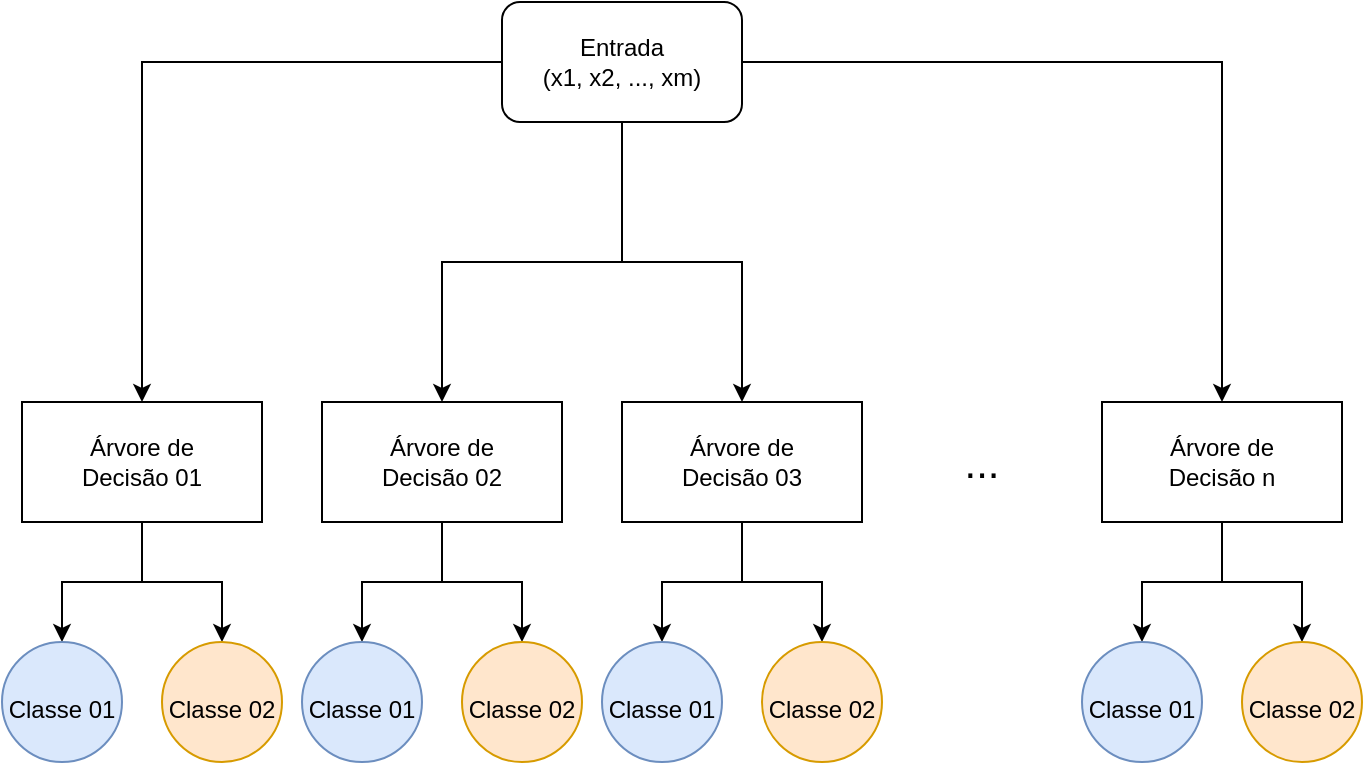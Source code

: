 <mxfile version="20.5.3" type="device"><diagram id="iDSCq0gou0zaL1fuEXXC" name="Página-1"><mxGraphModel dx="1038" dy="521" grid="1" gridSize="10" guides="1" tooltips="1" connect="1" arrows="1" fold="1" page="1" pageScale="1" pageWidth="827" pageHeight="1169" math="0" shadow="0"><root><mxCell id="0"/><mxCell id="1" parent="0"/><mxCell id="_y2kD-u_mSiAJZpyZ85h-23" style="edgeStyle=orthogonalEdgeStyle;rounded=0;orthogonalLoop=1;jettySize=auto;html=1;fontSize=12;" edge="1" parent="1" source="_y2kD-u_mSiAJZpyZ85h-1" target="_y2kD-u_mSiAJZpyZ85h-15"><mxGeometry relative="1" as="geometry"/></mxCell><mxCell id="_y2kD-u_mSiAJZpyZ85h-24" style="edgeStyle=orthogonalEdgeStyle;rounded=0;orthogonalLoop=1;jettySize=auto;html=1;fontSize=12;" edge="1" parent="1" source="_y2kD-u_mSiAJZpyZ85h-1" target="_y2kD-u_mSiAJZpyZ85h-16"><mxGeometry relative="1" as="geometry"/></mxCell><mxCell id="_y2kD-u_mSiAJZpyZ85h-1" value="Árvore de&lt;br&gt;Decisão 02" style="rounded=0;whiteSpace=wrap;html=1;" vertex="1" parent="1"><mxGeometry x="280" y="610" width="120" height="60" as="geometry"/></mxCell><mxCell id="_y2kD-u_mSiAJZpyZ85h-21" style="edgeStyle=orthogonalEdgeStyle;rounded=0;orthogonalLoop=1;jettySize=auto;html=1;fontSize=12;" edge="1" parent="1" source="_y2kD-u_mSiAJZpyZ85h-2" target="_y2kD-u_mSiAJZpyZ85h-13"><mxGeometry relative="1" as="geometry"/></mxCell><mxCell id="_y2kD-u_mSiAJZpyZ85h-22" style="edgeStyle=orthogonalEdgeStyle;rounded=0;orthogonalLoop=1;jettySize=auto;html=1;fontSize=12;" edge="1" parent="1" source="_y2kD-u_mSiAJZpyZ85h-2" target="_y2kD-u_mSiAJZpyZ85h-14"><mxGeometry relative="1" as="geometry"/></mxCell><mxCell id="_y2kD-u_mSiAJZpyZ85h-2" value="Árvore de &lt;br&gt;Decisão 01" style="rounded=0;whiteSpace=wrap;html=1;" vertex="1" parent="1"><mxGeometry x="130" y="610" width="120" height="60" as="geometry"/></mxCell><mxCell id="_y2kD-u_mSiAJZpyZ85h-25" style="edgeStyle=orthogonalEdgeStyle;rounded=0;orthogonalLoop=1;jettySize=auto;html=1;fontSize=12;" edge="1" parent="1" source="_y2kD-u_mSiAJZpyZ85h-3" target="_y2kD-u_mSiAJZpyZ85h-17"><mxGeometry relative="1" as="geometry"/></mxCell><mxCell id="_y2kD-u_mSiAJZpyZ85h-26" style="edgeStyle=orthogonalEdgeStyle;rounded=0;orthogonalLoop=1;jettySize=auto;html=1;fontSize=12;" edge="1" parent="1" source="_y2kD-u_mSiAJZpyZ85h-3" target="_y2kD-u_mSiAJZpyZ85h-18"><mxGeometry relative="1" as="geometry"/></mxCell><mxCell id="_y2kD-u_mSiAJZpyZ85h-3" value="Árvore de&lt;br&gt;Decisão 03" style="rounded=0;whiteSpace=wrap;html=1;" vertex="1" parent="1"><mxGeometry x="430" y="610" width="120" height="60" as="geometry"/></mxCell><mxCell id="_y2kD-u_mSiAJZpyZ85h-27" style="edgeStyle=orthogonalEdgeStyle;rounded=0;orthogonalLoop=1;jettySize=auto;html=1;entryX=0.5;entryY=0;entryDx=0;entryDy=0;fontSize=12;" edge="1" parent="1" source="_y2kD-u_mSiAJZpyZ85h-4" target="_y2kD-u_mSiAJZpyZ85h-19"><mxGeometry relative="1" as="geometry"/></mxCell><mxCell id="_y2kD-u_mSiAJZpyZ85h-28" style="edgeStyle=orthogonalEdgeStyle;rounded=0;orthogonalLoop=1;jettySize=auto;html=1;entryX=0.5;entryY=0;entryDx=0;entryDy=0;fontSize=12;" edge="1" parent="1" source="_y2kD-u_mSiAJZpyZ85h-4" target="_y2kD-u_mSiAJZpyZ85h-20"><mxGeometry relative="1" as="geometry"/></mxCell><mxCell id="_y2kD-u_mSiAJZpyZ85h-4" value="Árvore de&lt;br&gt;Decisão n" style="rounded=0;whiteSpace=wrap;html=1;" vertex="1" parent="1"><mxGeometry x="670" y="610" width="120" height="60" as="geometry"/></mxCell><mxCell id="_y2kD-u_mSiAJZpyZ85h-6" style="edgeStyle=orthogonalEdgeStyle;rounded=0;orthogonalLoop=1;jettySize=auto;html=1;entryX=0.5;entryY=0;entryDx=0;entryDy=0;" edge="1" parent="1" source="_y2kD-u_mSiAJZpyZ85h-5" target="_y2kD-u_mSiAJZpyZ85h-2"><mxGeometry relative="1" as="geometry"/></mxCell><mxCell id="_y2kD-u_mSiAJZpyZ85h-7" style="edgeStyle=orthogonalEdgeStyle;rounded=0;orthogonalLoop=1;jettySize=auto;html=1;entryX=0.5;entryY=0;entryDx=0;entryDy=0;" edge="1" parent="1" source="_y2kD-u_mSiAJZpyZ85h-5" target="_y2kD-u_mSiAJZpyZ85h-1"><mxGeometry relative="1" as="geometry"/></mxCell><mxCell id="_y2kD-u_mSiAJZpyZ85h-9" style="edgeStyle=orthogonalEdgeStyle;rounded=0;orthogonalLoop=1;jettySize=auto;html=1;entryX=0.5;entryY=0;entryDx=0;entryDy=0;" edge="1" parent="1" source="_y2kD-u_mSiAJZpyZ85h-5" target="_y2kD-u_mSiAJZpyZ85h-3"><mxGeometry relative="1" as="geometry"/></mxCell><mxCell id="_y2kD-u_mSiAJZpyZ85h-11" style="edgeStyle=orthogonalEdgeStyle;rounded=0;orthogonalLoop=1;jettySize=auto;html=1;" edge="1" parent="1" source="_y2kD-u_mSiAJZpyZ85h-5" target="_y2kD-u_mSiAJZpyZ85h-4"><mxGeometry relative="1" as="geometry"/></mxCell><mxCell id="_y2kD-u_mSiAJZpyZ85h-5" value="Entrada&lt;br&gt;(x1, x2, ..., xm)" style="rounded=1;whiteSpace=wrap;html=1;" vertex="1" parent="1"><mxGeometry x="370" y="410" width="120" height="60" as="geometry"/></mxCell><mxCell id="_y2kD-u_mSiAJZpyZ85h-12" value="&lt;font style=&quot;font-size: 21px;&quot;&gt;...&lt;/font&gt;" style="text;html=1;strokeColor=none;fillColor=none;align=center;verticalAlign=middle;whiteSpace=wrap;rounded=0;" vertex="1" parent="1"><mxGeometry x="580" y="625" width="60" height="30" as="geometry"/></mxCell><mxCell id="_y2kD-u_mSiAJZpyZ85h-13" value="&lt;font style=&quot;font-size: 12px;&quot;&gt;Classe 01&lt;/font&gt;" style="ellipse;whiteSpace=wrap;html=1;aspect=fixed;fontSize=21;fillColor=#dae8fc;strokeColor=#6c8ebf;" vertex="1" parent="1"><mxGeometry x="120" y="730" width="60" height="60" as="geometry"/></mxCell><mxCell id="_y2kD-u_mSiAJZpyZ85h-14" value="&lt;font style=&quot;font-size: 12px;&quot;&gt;Classe 02&lt;/font&gt;" style="ellipse;whiteSpace=wrap;html=1;aspect=fixed;fontSize=21;fillColor=#ffe6cc;strokeColor=#d79b00;" vertex="1" parent="1"><mxGeometry x="200" y="730" width="60" height="60" as="geometry"/></mxCell><mxCell id="_y2kD-u_mSiAJZpyZ85h-15" value="&lt;font style=&quot;font-size: 12px;&quot;&gt;Classe 01&lt;/font&gt;" style="ellipse;whiteSpace=wrap;html=1;aspect=fixed;fontSize=21;fillColor=#dae8fc;strokeColor=#6c8ebf;" vertex="1" parent="1"><mxGeometry x="270" y="730" width="60" height="60" as="geometry"/></mxCell><mxCell id="_y2kD-u_mSiAJZpyZ85h-16" value="&lt;font style=&quot;font-size: 12px;&quot;&gt;Classe 02&lt;/font&gt;" style="ellipse;whiteSpace=wrap;html=1;aspect=fixed;fontSize=21;fillColor=#ffe6cc;strokeColor=#d79b00;" vertex="1" parent="1"><mxGeometry x="350" y="730" width="60" height="60" as="geometry"/></mxCell><mxCell id="_y2kD-u_mSiAJZpyZ85h-17" value="&lt;font style=&quot;font-size: 12px;&quot;&gt;Classe 01&lt;/font&gt;" style="ellipse;whiteSpace=wrap;html=1;aspect=fixed;fontSize=21;fillColor=#dae8fc;strokeColor=#6c8ebf;" vertex="1" parent="1"><mxGeometry x="420" y="730" width="60" height="60" as="geometry"/></mxCell><mxCell id="_y2kD-u_mSiAJZpyZ85h-18" value="&lt;font style=&quot;font-size: 12px;&quot;&gt;Classe 02&lt;/font&gt;" style="ellipse;whiteSpace=wrap;html=1;aspect=fixed;fontSize=21;fillColor=#ffe6cc;strokeColor=#d79b00;" vertex="1" parent="1"><mxGeometry x="500" y="730" width="60" height="60" as="geometry"/></mxCell><mxCell id="_y2kD-u_mSiAJZpyZ85h-19" value="&lt;font style=&quot;font-size: 12px;&quot;&gt;Classe 01&lt;/font&gt;" style="ellipse;whiteSpace=wrap;html=1;aspect=fixed;fontSize=21;fillColor=#dae8fc;strokeColor=#6c8ebf;" vertex="1" parent="1"><mxGeometry x="660" y="730" width="60" height="60" as="geometry"/></mxCell><mxCell id="_y2kD-u_mSiAJZpyZ85h-20" value="&lt;font style=&quot;font-size: 12px;&quot;&gt;Classe 02&lt;/font&gt;" style="ellipse;whiteSpace=wrap;html=1;aspect=fixed;fontSize=21;fillColor=#ffe6cc;strokeColor=#d79b00;" vertex="1" parent="1"><mxGeometry x="740" y="730" width="60" height="60" as="geometry"/></mxCell></root></mxGraphModel></diagram></mxfile>